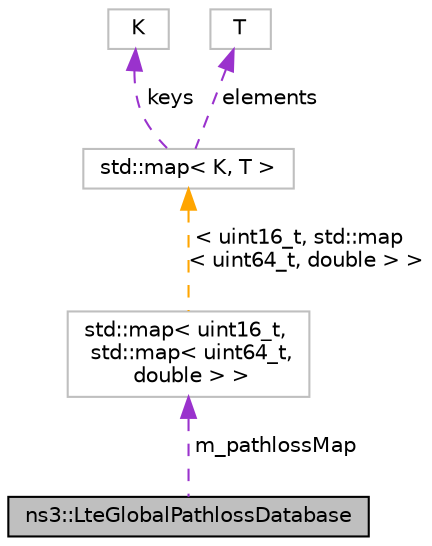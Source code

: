 digraph "ns3::LteGlobalPathlossDatabase"
{
 // LATEX_PDF_SIZE
  edge [fontname="Helvetica",fontsize="10",labelfontname="Helvetica",labelfontsize="10"];
  node [fontname="Helvetica",fontsize="10",shape=record];
  Node1 [label="ns3::LteGlobalPathlossDatabase",height=0.2,width=0.4,color="black", fillcolor="grey75", style="filled", fontcolor="black",tooltip="Store the last pathloss value for each TX-RX pair."];
  Node2 -> Node1 [dir="back",color="darkorchid3",fontsize="10",style="dashed",label=" m_pathlossMap" ,fontname="Helvetica"];
  Node2 [label="std::map\< uint16_t,\l std::map\< uint64_t,\l double \> \>",height=0.2,width=0.4,color="grey75", fillcolor="white", style="filled",tooltip=" "];
  Node3 -> Node2 [dir="back",color="orange",fontsize="10",style="dashed",label=" \< uint16_t, std::map\l\< uint64_t, double \> \>" ,fontname="Helvetica"];
  Node3 [label="std::map\< K, T \>",height=0.2,width=0.4,color="grey75", fillcolor="white", style="filled",tooltip=" "];
  Node4 -> Node3 [dir="back",color="darkorchid3",fontsize="10",style="dashed",label=" keys" ,fontname="Helvetica"];
  Node4 [label="K",height=0.2,width=0.4,color="grey75", fillcolor="white", style="filled",tooltip=" "];
  Node5 -> Node3 [dir="back",color="darkorchid3",fontsize="10",style="dashed",label=" elements" ,fontname="Helvetica"];
  Node5 [label="T",height=0.2,width=0.4,color="grey75", fillcolor="white", style="filled",tooltip=" "];
}
